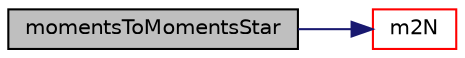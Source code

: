 digraph "momentsToMomentsStar"
{
  bgcolor="transparent";
  edge [fontname="Helvetica",fontsize="10",labelfontname="Helvetica",labelfontsize="10"];
  node [fontname="Helvetica",fontsize="10",shape=record];
  rankdir="LR";
  Node1 [label="momentsToMomentsStar",height=0.2,width=0.4,color="black", fillcolor="grey75", style="filled", fontcolor="black"];
  Node1 -> Node2 [color="midnightblue",fontsize="10",style="solid",fontname="Helvetica"];
  Node2 [label="m2N",height=0.2,width=0.4,color="red",URL="$a00027.html#abee7f03ce3d0afa1dbc462ff6da2fff9",tooltip="Compute the last moment from starred moments. "];
}
